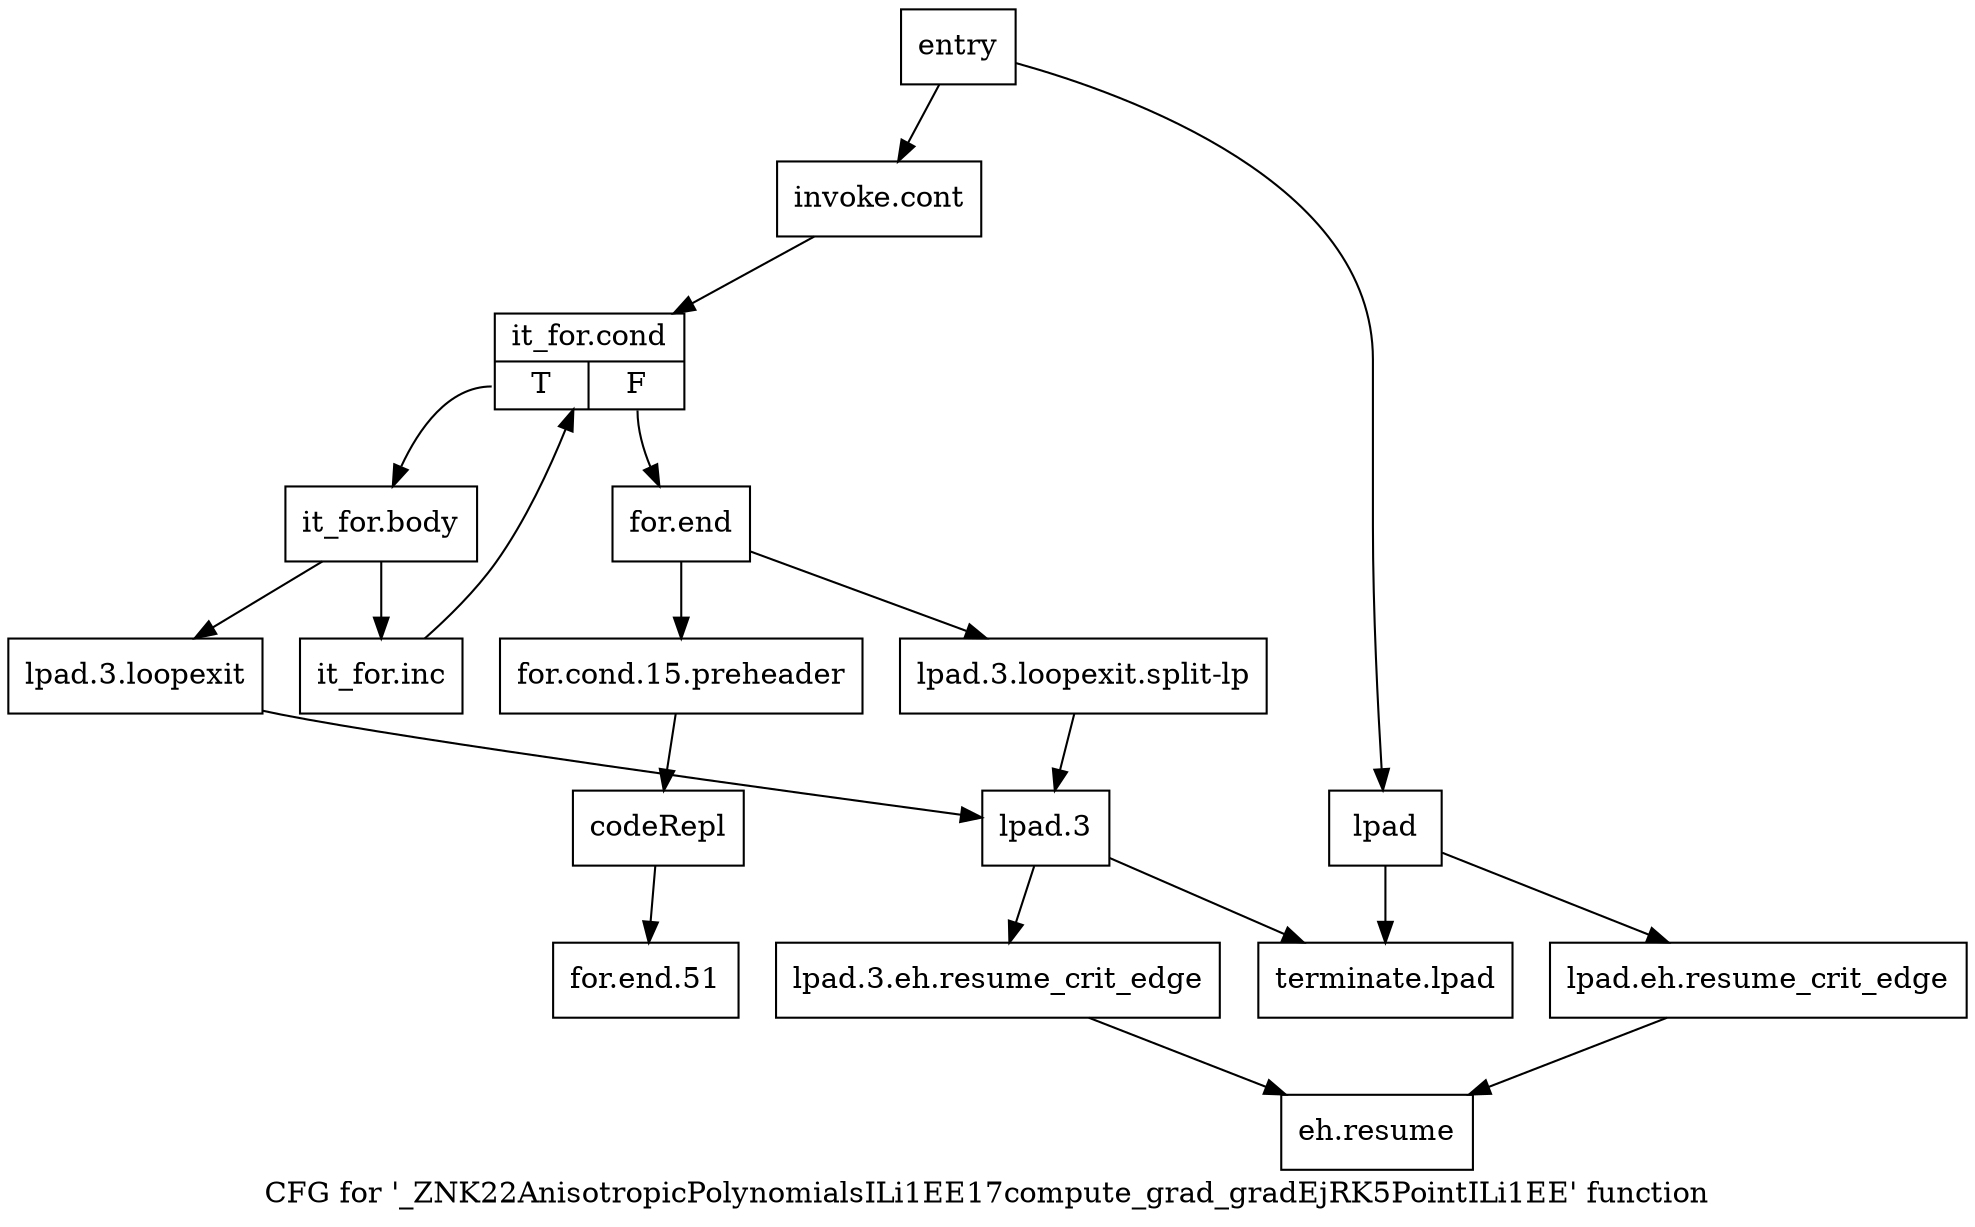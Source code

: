 digraph "CFG for '_ZNK22AnisotropicPolynomialsILi1EE17compute_grad_gradEjRK5PointILi1EE' function" {
	label="CFG for '_ZNK22AnisotropicPolynomialsILi1EE17compute_grad_gradEjRK5PointILi1EE' function";

	Node0x7712800 [shape=record,label="{entry}"];
	Node0x7712800 -> Node0x7712850;
	Node0x7712800 -> Node0x7712990;
	Node0x7712850 [shape=record,label="{invoke.cont}"];
	Node0x7712850 -> Node0x77128a0;
	Node0x77128a0 [shape=record,label="{it_for.cond|{<s0>T|<s1>F}}"];
	Node0x77128a0:s0 -> Node0x77128f0;
	Node0x77128a0:s1 -> Node0x7712b70;
	Node0x77128f0 [shape=record,label="{it_for.body}"];
	Node0x77128f0 -> Node0x7712940;
	Node0x77128f0 -> Node0x7712a30;
	Node0x7712940 [shape=record,label="{it_for.inc}"];
	Node0x7712940 -> Node0x77128a0;
	Node0x7712990 [shape=record,label="{lpad}"];
	Node0x7712990 -> Node0x77129e0;
	Node0x7712990 -> Node0x7712d00;
	Node0x77129e0 [shape=record,label="{lpad.eh.resume_crit_edge}"];
	Node0x77129e0 -> Node0x7712cb0;
	Node0x7712a30 [shape=record,label="{lpad.3.loopexit}"];
	Node0x7712a30 -> Node0x7712ad0;
	Node0x7712a80 [shape=record,label="{lpad.3.loopexit.split-lp}"];
	Node0x7712a80 -> Node0x7712ad0;
	Node0x7712ad0 [shape=record,label="{lpad.3}"];
	Node0x7712ad0 -> Node0x7712b20;
	Node0x7712ad0 -> Node0x7712d00;
	Node0x7712b20 [shape=record,label="{lpad.3.eh.resume_crit_edge}"];
	Node0x7712b20 -> Node0x7712cb0;
	Node0x7712b70 [shape=record,label="{for.end}"];
	Node0x7712b70 -> Node0x7712bc0;
	Node0x7712b70 -> Node0x7712a80;
	Node0x7712bc0 [shape=record,label="{for.cond.15.preheader}"];
	Node0x7712bc0 -> Node0x7712c10;
	Node0x7712c10 [shape=record,label="{codeRepl}"];
	Node0x7712c10 -> Node0x7712c60;
	Node0x7712c60 [shape=record,label="{for.end.51}"];
	Node0x7712cb0 [shape=record,label="{eh.resume}"];
	Node0x7712d00 [shape=record,label="{terminate.lpad}"];
}

